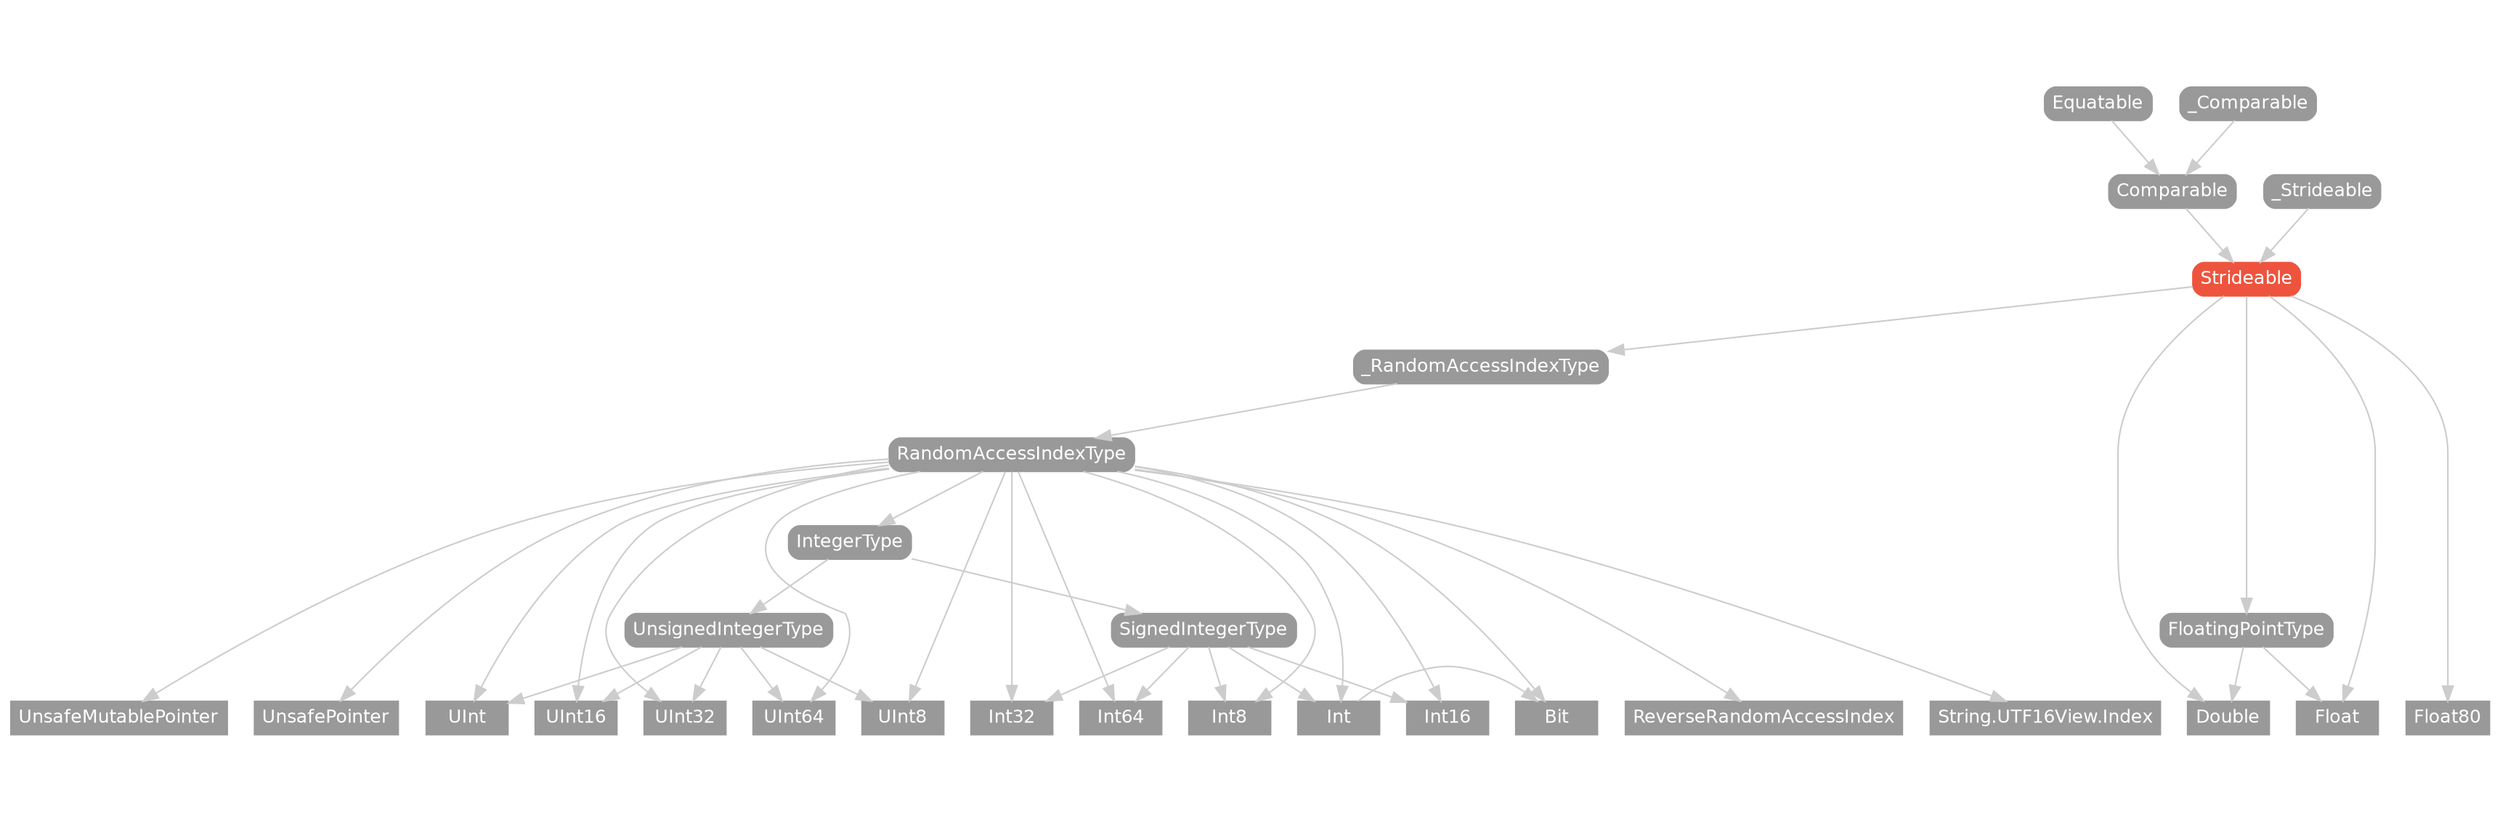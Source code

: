strict digraph "Strideable - Type Hierarchy - SwiftDoc.org" {
    pad="0.1,0.8"
    node [shape=box, style="filled,rounded", color="#999999", fillcolor="#999999", fontcolor=white, fontname=Helvetica, fontnames="Helvetica,sansserif", fontsize=12, margin="0.07,0.05", height="0.3"]
    edge [color="#cccccc"]
    "Bit" [URL="/type/Bit/", style=filled]
    "Comparable" [URL="/protocol/Comparable/"]
    "Double" [URL="/type/Double/", style=filled]
    "Equatable" [URL="/protocol/Equatable/"]
    "Float" [URL="/type/Float/", style=filled]
    "Float80" [URL="/type/Float80/", style=filled]
    "FloatingPointType" [URL="/protocol/FloatingPointType/"]
    "Int" [URL="/type/Int/", style=filled]
    "Int16" [URL="/type/Int16/", style=filled]
    "Int32" [URL="/type/Int32/", style=filled]
    "Int64" [URL="/type/Int64/", style=filled]
    "Int8" [URL="/type/Int8/", style=filled]
    "IntegerType" [URL="/protocol/IntegerType/"]
    "RandomAccessIndexType" [URL="/protocol/RandomAccessIndexType/"]
    "ReverseRandomAccessIndex" [URL="/type/ReverseRandomAccessIndex/", style=filled]
    "SignedIntegerType" [URL="/protocol/SignedIntegerType/"]
    "Strideable" [URL="/protocol/Strideable/", style="filled,rounded", fillcolor="#ee543d", color="#ee543d"]
    "String.UTF16View.Index" [URL="/type/String.UTF16View.Index/", style=filled]
    "UInt" [URL="/type/UInt/", style=filled]
    "UInt16" [URL="/type/UInt16/", style=filled]
    "UInt32" [URL="/type/UInt32/", style=filled]
    "UInt64" [URL="/type/UInt64/", style=filled]
    "UInt8" [URL="/type/UInt8/", style=filled]
    "UnsafeMutablePointer" [URL="/type/UnsafeMutablePointer/", style=filled]
    "UnsafePointer" [URL="/type/UnsafePointer/", style=filled]
    "UnsignedIntegerType" [URL="/protocol/UnsignedIntegerType/"]
    "_Comparable" [URL="/protocol/_Comparable/"]
    "_RandomAccessIndexType" [URL="/protocol/_RandomAccessIndexType/"]
    "_Strideable" [URL="/protocol/_Strideable/"]    "Strideable" -> "Double"
    "Strideable" -> "Float"
    "Strideable" -> "Float80"
    "Strideable" -> "FloatingPointType"
    "Strideable" -> "_RandomAccessIndexType"
    "FloatingPointType" -> "Double"
    "FloatingPointType" -> "Float"
    "_RandomAccessIndexType" -> "RandomAccessIndexType"
    "RandomAccessIndexType" -> "Bit"
    "RandomAccessIndexType" -> "Int"
    "RandomAccessIndexType" -> "Int16"
    "RandomAccessIndexType" -> "Int32"
    "RandomAccessIndexType" -> "Int64"
    "RandomAccessIndexType" -> "Int8"
    "RandomAccessIndexType" -> "IntegerType"
    "RandomAccessIndexType" -> "ReverseRandomAccessIndex"
    "RandomAccessIndexType" -> "UInt"
    "RandomAccessIndexType" -> "UInt16"
    "RandomAccessIndexType" -> "UInt32"
    "RandomAccessIndexType" -> "UInt64"
    "RandomAccessIndexType" -> "UInt8"
    "RandomAccessIndexType" -> "UnsafeMutablePointer"
    "RandomAccessIndexType" -> "UnsafePointer"
    "RandomAccessIndexType" -> "String.UTF16View.Index"
    "Int" -> "Bit"
    "IntegerType" -> "SignedIntegerType"
    "IntegerType" -> "UnsignedIntegerType"
    "SignedIntegerType" -> "Int"
    "SignedIntegerType" -> "Int16"
    "SignedIntegerType" -> "Int32"
    "SignedIntegerType" -> "Int64"
    "SignedIntegerType" -> "Int8"
    "Int" -> "Bit"
    "UnsignedIntegerType" -> "UInt"
    "UnsignedIntegerType" -> "UInt16"
    "UnsignedIntegerType" -> "UInt32"
    "UnsignedIntegerType" -> "UInt64"
    "UnsignedIntegerType" -> "UInt8"
    "Comparable" -> "Strideable"
    "_Strideable" -> "Strideable"
    "_Comparable" -> "Comparable"
    "Equatable" -> "Comparable"
    subgraph Types {
        rank = max; "Double"; "Float"; "Float80"; "Bit"; "Int"; "Int16"; "Int32"; "Int64"; "Int8"; "ReverseRandomAccessIndex"; "UInt"; "UInt16"; "UInt32"; "UInt64"; "UInt8"; "UnsafeMutablePointer"; "UnsafePointer"; "String.UTF16View.Index";
    }
}